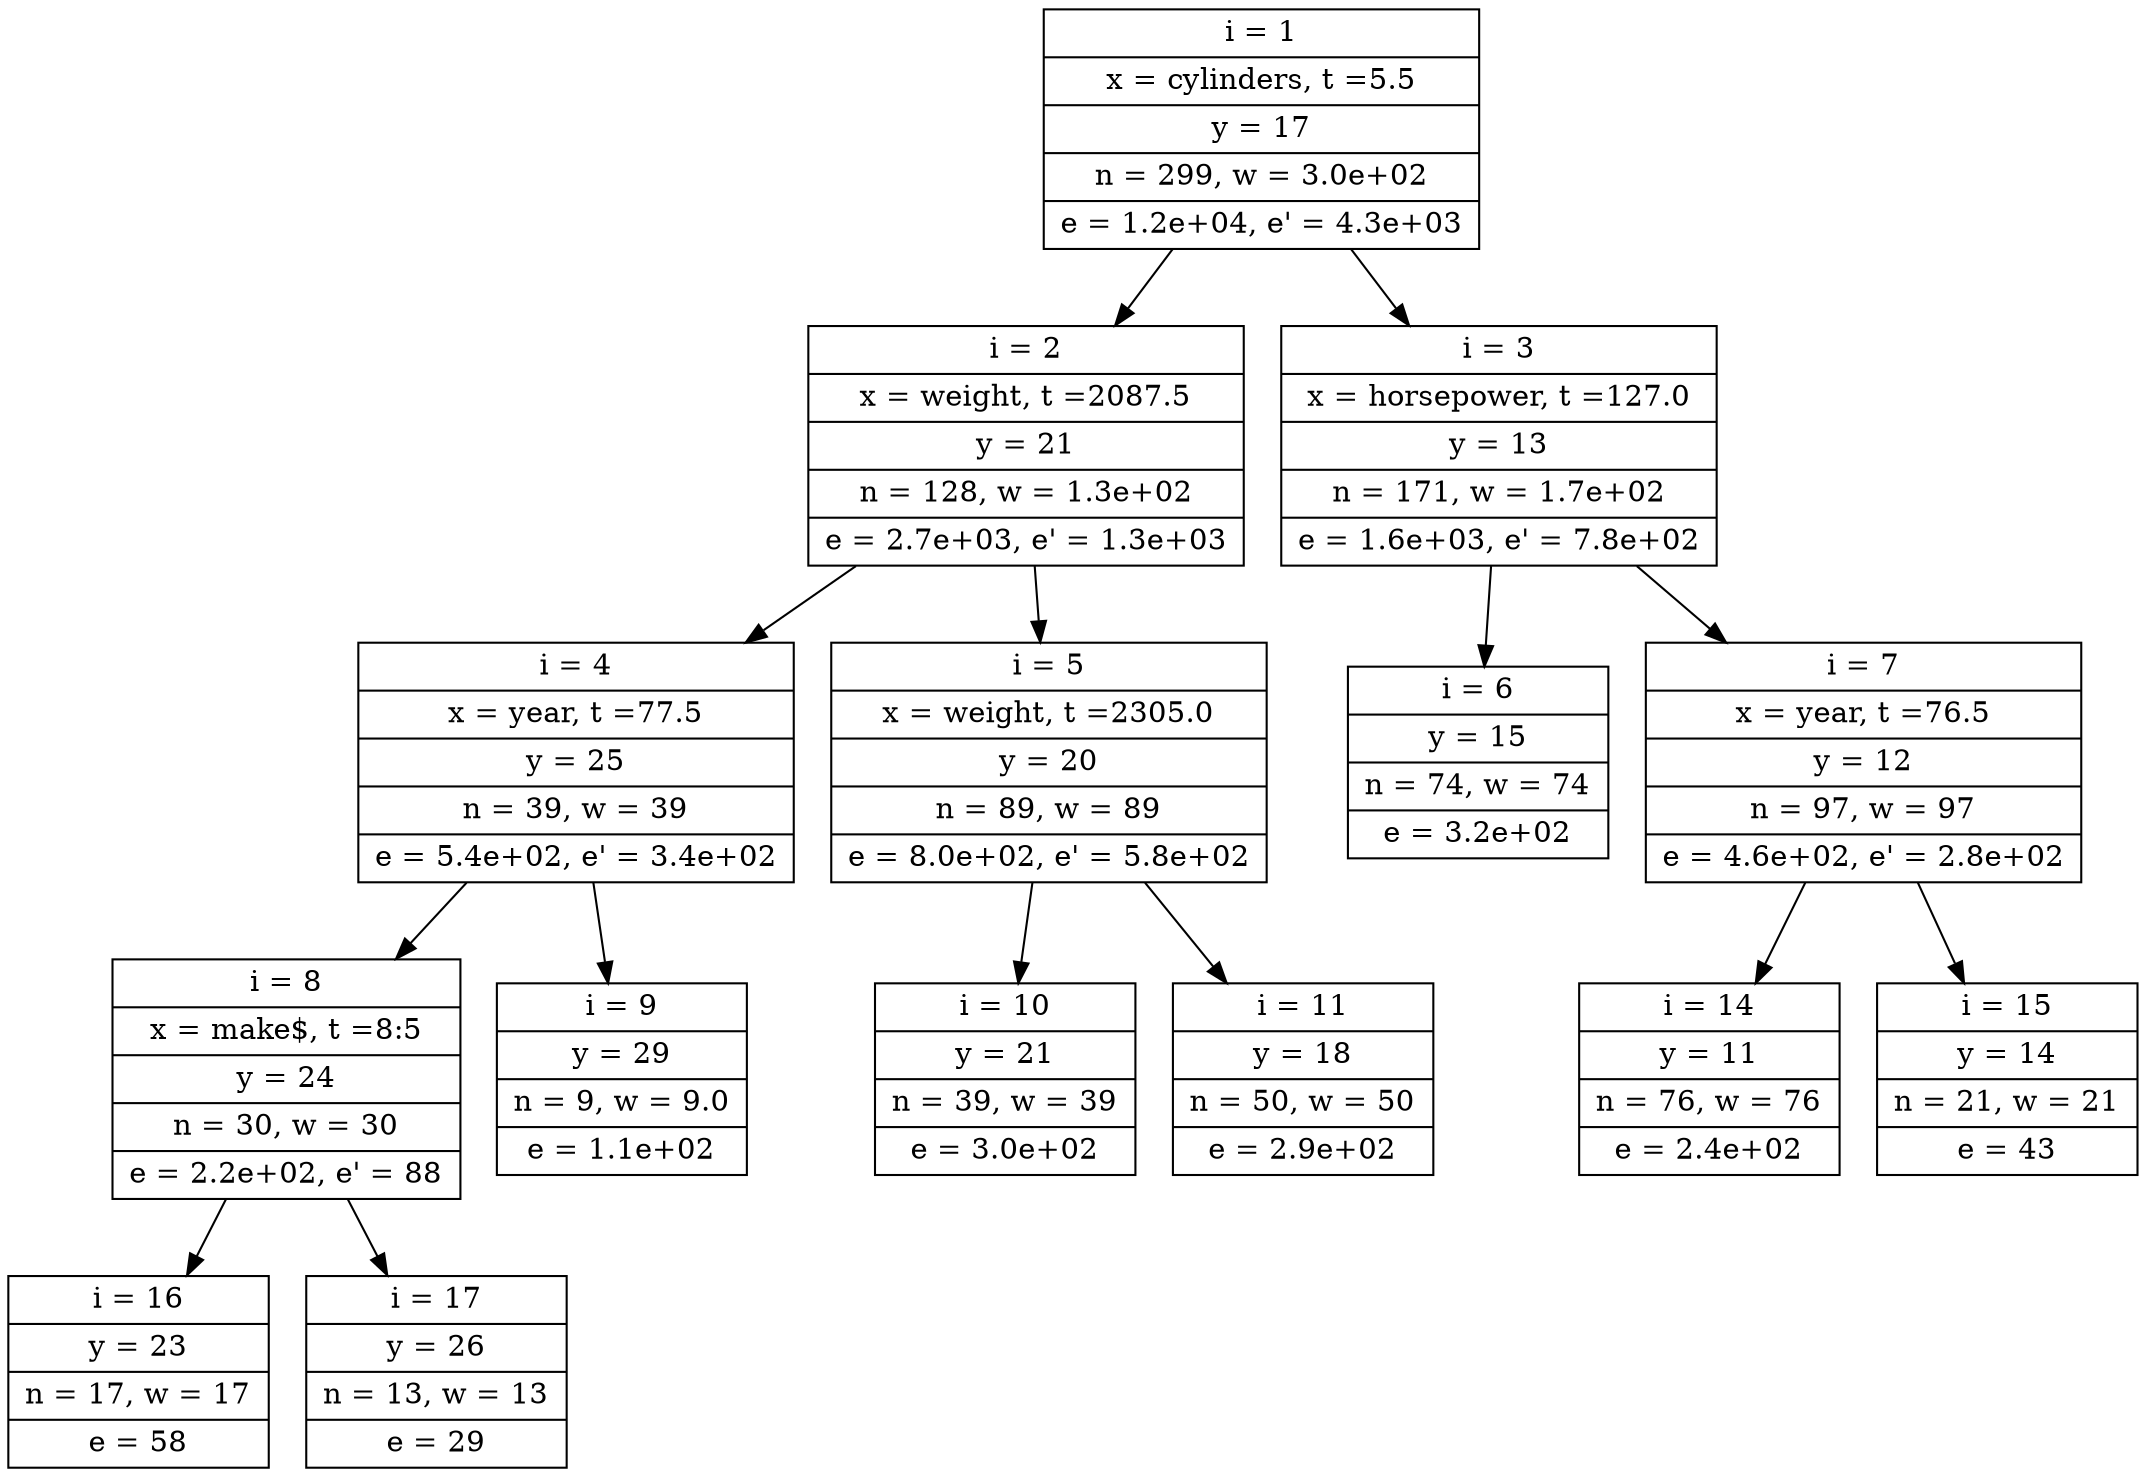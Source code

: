// Use "dot -T pdf tree.dot -o tree.pdf" to compile.

digraph regression_tree {
  1 [ shape=record, label="{ i = 1 | x = cylinders, t =5.5 | y = 17 | n = 299, w = 3.0e+02 | e = 1.2e+04, e' = 4.3e+03 }" ];
    2 [ shape=record, label="{ i = 2 | x = weight, t =2087.5 | y = 21 | n = 128, w = 1.3e+02 | e = 2.7e+03, e' = 1.3e+03 }" ];
      4 [ shape=record, label="{ i = 4 | x = year, t =77.5 | y = 25 | n = 39, w = 39 | e = 5.4e+02, e' = 3.4e+02 }" ];
        8 [ shape=record, label="{ i = 8 | x = make$, t =8:5 | y = 24 | n = 30, w = 30 | e = 2.2e+02, e' = 88 }" ];
          16 [ shape=record, label="{ i = 16 | y = 23 | n = 17, w = 17 | e = 58 }" ];
          17 [ shape=record, label="{ i = 17 | y = 26 | n = 13, w = 13 | e = 29 }" ];
        9 [ shape=record, label="{ i = 9 | y = 29 | n = 9, w = 9.0 | e = 1.1e+02 }" ];
      5 [ shape=record, label="{ i = 5 | x = weight, t =2305.0 | y = 20 | n = 89, w = 89 | e = 8.0e+02, e' = 5.8e+02 }" ];
        10 [ shape=record, label="{ i = 10 | y = 21 | n = 39, w = 39 | e = 3.0e+02 }" ];
        11 [ shape=record, label="{ i = 11 | y = 18 | n = 50, w = 50 | e = 2.9e+02 }" ];
    3 [ shape=record, label="{ i = 3 | x = horsepower, t =127.0 | y = 13 | n = 171, w = 1.7e+02 | e = 1.6e+03, e' = 7.8e+02 }" ];
      6 [ shape=record, label="{ i = 6 | y = 15 | n = 74, w = 74 | e = 3.2e+02 }" ];
      7 [ shape=record, label="{ i = 7 | x = year, t =76.5 | y = 12 | n = 97, w = 97 | e = 4.6e+02, e' = 2.8e+02 }" ];
        14 [ shape=record, label="{ i = 14 | y = 11 | n = 76, w = 76 | e = 2.4e+02 }" ];
        15 [ shape=record, label="{ i = 15 | y = 14 | n = 21, w = 21 | e = 43 }" ];

  1 -> 2; 1 -> 3;
    2 -> 4; 2 -> 5;
      4 -> 8; 4 -> 9;
        8 -> 16; 8 -> 17;
      5 -> 10; 5 -> 11;
    3 -> 6; 3 -> 7;
      7 -> 14; 7 -> 15;
}
